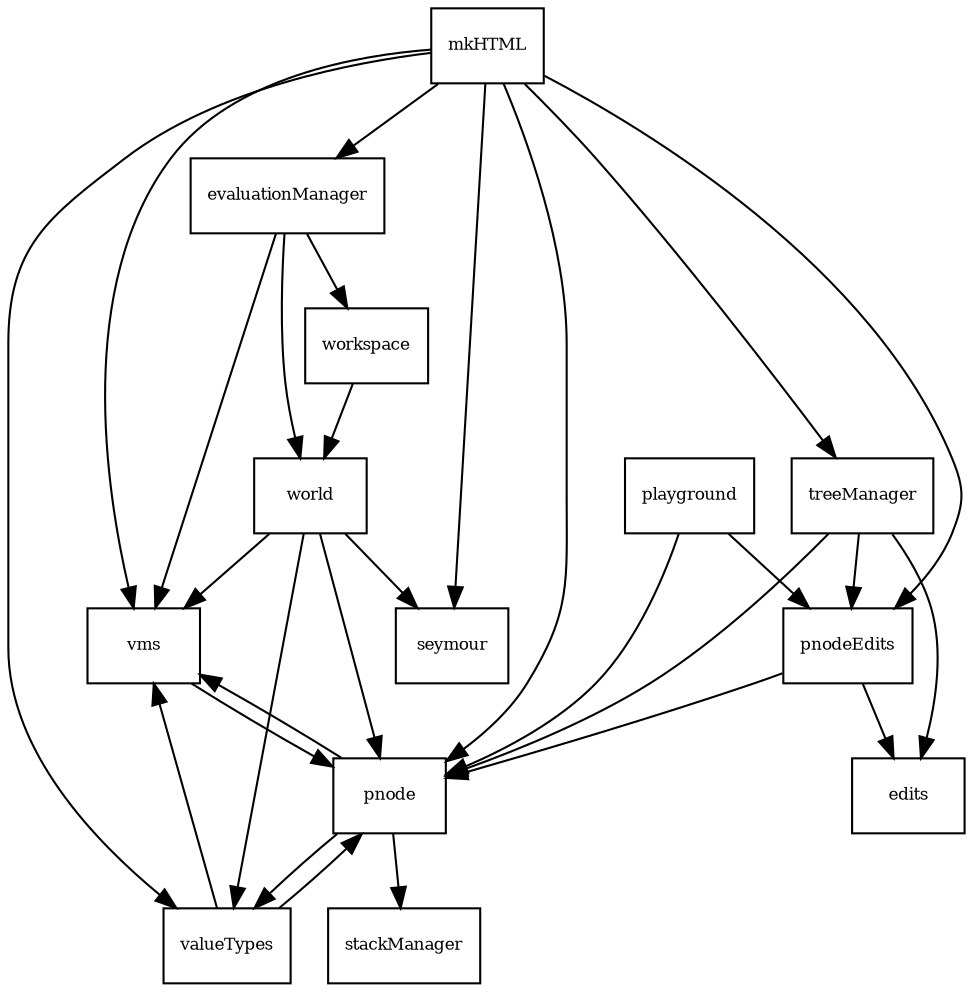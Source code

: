 digraph Depends {

   gsize="8,6"; ratio=fill;
   node[fontsize=8, shape=rectangle];

   //edits -> assert ;
   //edits -> collections ;

   evaluationManager -> vms ;
   evaluationManager -> workspace ;
   evaluationManager -> world ;

   //mkHTML -> assert ;
   //mkHTML -> collections ;
   mkHTML -> pnode ;
   mkHTML -> pnodeEdits ;
   mkHTML -> treeManager ;
   mkHTML -> evaluationManager ;
   mkHTML -> vms ;
   mkHTML -> valueTypes ;
   mkHTML -> seymour ;

   //pageManipulation -> assert ;
   //pageManipulation -> collections ;

   //playground -> assert ;
   //playground -> collections ;
   playground -> pnode ;
   playground -> pnodeEdits ;

   //pnode -> assert ;
   //pnode -> collections ;
   pnode -> stackManager ;
   pnode -> valueTypes ;
   pnode -> vms ;

   //pnodeEdits -> assert ;
   //pnodeEdits -> collections ;
   pnodeEdits -> edits ;
   pnodeEdits -> pnode ;

   //treeManager -> asssert ;
   //treeManager -> collections ;
   treeManager -> edits ;
   treeManager -> pnode ;
   treeManager -> pnodeEdits ;

   //turtleTest -> seymour ;

   //valueTypes -> assert ;
   //valueTypes -> collections ;
   valueTypes -> pnode ;
   valueTypes -> vms ;

   //vms -> assert ;
   //vms -> collections ;
   vms -> pnode ;

   workspace -> world ;

   //world -> assert ;
   //world -> collections ;
   world -> pnode ;
   world -> seymour ;
   world -> valueTypes ;
   world -> vms ;
}
